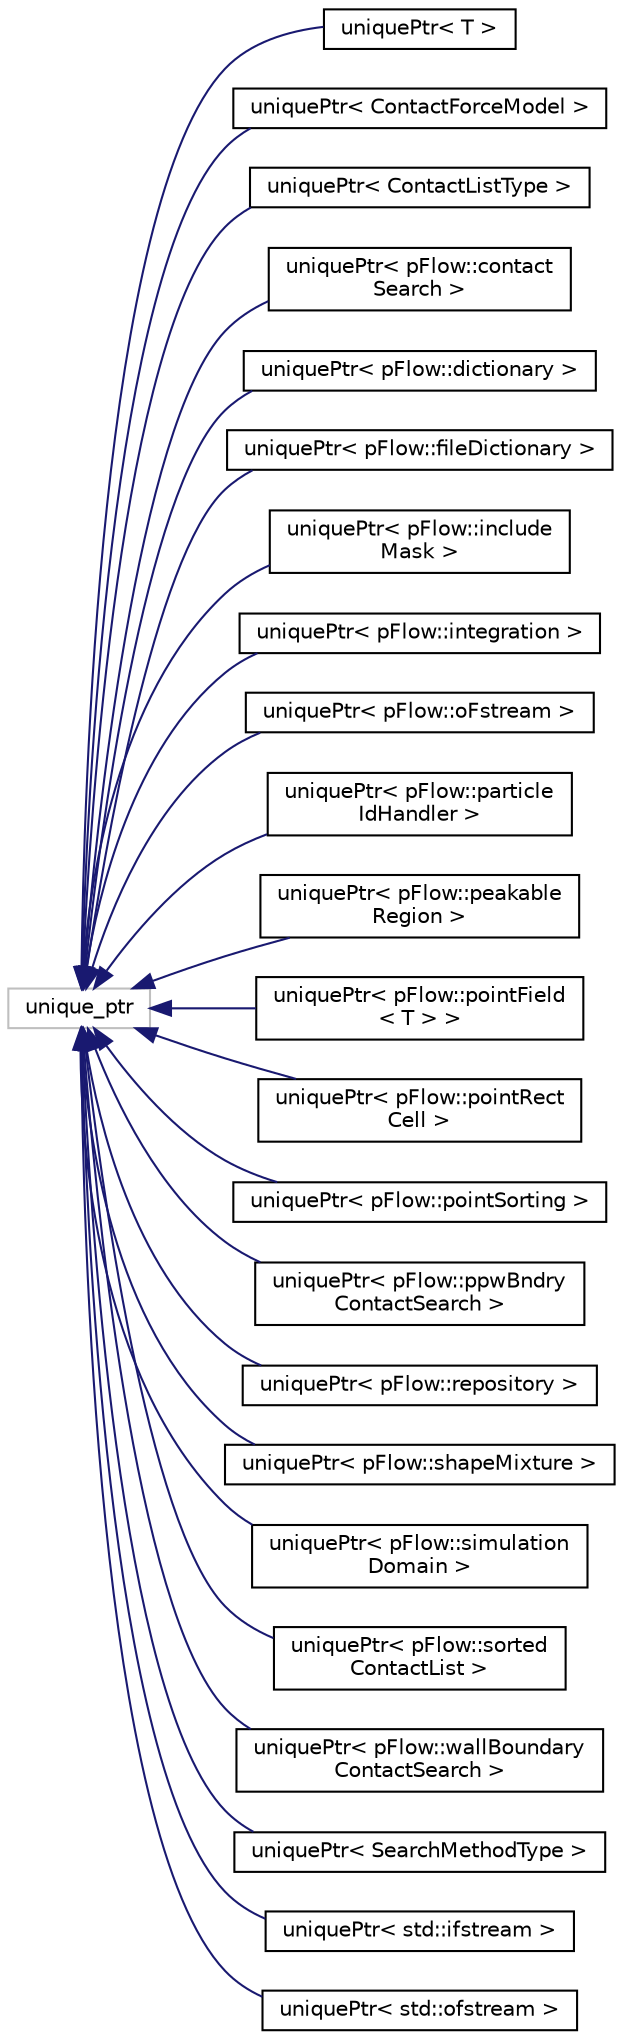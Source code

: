 digraph "Graphical Class Hierarchy"
{
 // LATEX_PDF_SIZE
  edge [fontname="Helvetica",fontsize="10",labelfontname="Helvetica",labelfontsize="10"];
  node [fontname="Helvetica",fontsize="10",shape=record];
  rankdir="LR";
  Node57 [label="unique_ptr",height=0.2,width=0.4,color="grey75", fillcolor="white", style="filled",tooltip=" "];
  Node57 -> Node0 [dir="back",color="midnightblue",fontsize="10",style="solid",fontname="Helvetica"];
  Node0 [label="uniquePtr\< T \>",height=0.2,width=0.4,color="black", fillcolor="white", style="filled",URL="$classpFlow_1_1uniquePtr.html",tooltip=" "];
  Node57 -> Node59 [dir="back",color="midnightblue",fontsize="10",style="solid",fontname="Helvetica"];
  Node59 [label="uniquePtr\< ContactForceModel \>",height=0.2,width=0.4,color="black", fillcolor="white", style="filled",URL="$classpFlow_1_1uniquePtr.html",tooltip=" "];
  Node57 -> Node60 [dir="back",color="midnightblue",fontsize="10",style="solid",fontname="Helvetica"];
  Node60 [label="uniquePtr\< ContactListType \>",height=0.2,width=0.4,color="black", fillcolor="white", style="filled",URL="$classpFlow_1_1uniquePtr.html",tooltip=" "];
  Node57 -> Node61 [dir="back",color="midnightblue",fontsize="10",style="solid",fontname="Helvetica"];
  Node61 [label="uniquePtr\< pFlow::contact\lSearch \>",height=0.2,width=0.4,color="black", fillcolor="white", style="filled",URL="$classpFlow_1_1uniquePtr.html",tooltip=" "];
  Node57 -> Node62 [dir="back",color="midnightblue",fontsize="10",style="solid",fontname="Helvetica"];
  Node62 [label="uniquePtr\< pFlow::dictionary \>",height=0.2,width=0.4,color="black", fillcolor="white", style="filled",URL="$classpFlow_1_1uniquePtr.html",tooltip=" "];
  Node57 -> Node63 [dir="back",color="midnightblue",fontsize="10",style="solid",fontname="Helvetica"];
  Node63 [label="uniquePtr\< pFlow::fileDictionary \>",height=0.2,width=0.4,color="black", fillcolor="white", style="filled",URL="$classpFlow_1_1uniquePtr.html",tooltip=" "];
  Node57 -> Node64 [dir="back",color="midnightblue",fontsize="10",style="solid",fontname="Helvetica"];
  Node64 [label="uniquePtr\< pFlow::include\lMask \>",height=0.2,width=0.4,color="black", fillcolor="white", style="filled",URL="$classpFlow_1_1uniquePtr.html",tooltip=" "];
  Node57 -> Node65 [dir="back",color="midnightblue",fontsize="10",style="solid",fontname="Helvetica"];
  Node65 [label="uniquePtr\< pFlow::integration \>",height=0.2,width=0.4,color="black", fillcolor="white", style="filled",URL="$classpFlow_1_1uniquePtr.html",tooltip=" "];
  Node57 -> Node66 [dir="back",color="midnightblue",fontsize="10",style="solid",fontname="Helvetica"];
  Node66 [label="uniquePtr\< pFlow::oFstream \>",height=0.2,width=0.4,color="black", fillcolor="white", style="filled",URL="$classpFlow_1_1uniquePtr.html",tooltip=" "];
  Node57 -> Node67 [dir="back",color="midnightblue",fontsize="10",style="solid",fontname="Helvetica"];
  Node67 [label="uniquePtr\< pFlow::particle\lIdHandler \>",height=0.2,width=0.4,color="black", fillcolor="white", style="filled",URL="$classpFlow_1_1uniquePtr.html",tooltip=" "];
  Node57 -> Node68 [dir="back",color="midnightblue",fontsize="10",style="solid",fontname="Helvetica"];
  Node68 [label="uniquePtr\< pFlow::peakable\lRegion \>",height=0.2,width=0.4,color="black", fillcolor="white", style="filled",URL="$classpFlow_1_1uniquePtr.html",tooltip=" "];
  Node57 -> Node69 [dir="back",color="midnightblue",fontsize="10",style="solid",fontname="Helvetica"];
  Node69 [label="uniquePtr\< pFlow::pointField\l\< T \> \>",height=0.2,width=0.4,color="black", fillcolor="white", style="filled",URL="$classpFlow_1_1uniquePtr.html",tooltip=" "];
  Node57 -> Node70 [dir="back",color="midnightblue",fontsize="10",style="solid",fontname="Helvetica"];
  Node70 [label="uniquePtr\< pFlow::pointRect\lCell \>",height=0.2,width=0.4,color="black", fillcolor="white", style="filled",URL="$classpFlow_1_1uniquePtr.html",tooltip=" "];
  Node57 -> Node71 [dir="back",color="midnightblue",fontsize="10",style="solid",fontname="Helvetica"];
  Node71 [label="uniquePtr\< pFlow::pointSorting \>",height=0.2,width=0.4,color="black", fillcolor="white", style="filled",URL="$classpFlow_1_1uniquePtr.html",tooltip=" "];
  Node57 -> Node72 [dir="back",color="midnightblue",fontsize="10",style="solid",fontname="Helvetica"];
  Node72 [label="uniquePtr\< pFlow::ppwBndry\lContactSearch \>",height=0.2,width=0.4,color="black", fillcolor="white", style="filled",URL="$classpFlow_1_1uniquePtr.html",tooltip=" "];
  Node57 -> Node73 [dir="back",color="midnightblue",fontsize="10",style="solid",fontname="Helvetica"];
  Node73 [label="uniquePtr\< pFlow::repository \>",height=0.2,width=0.4,color="black", fillcolor="white", style="filled",URL="$classpFlow_1_1uniquePtr.html",tooltip=" "];
  Node57 -> Node74 [dir="back",color="midnightblue",fontsize="10",style="solid",fontname="Helvetica"];
  Node74 [label="uniquePtr\< pFlow::shapeMixture \>",height=0.2,width=0.4,color="black", fillcolor="white", style="filled",URL="$classpFlow_1_1uniquePtr.html",tooltip=" "];
  Node57 -> Node75 [dir="back",color="midnightblue",fontsize="10",style="solid",fontname="Helvetica"];
  Node75 [label="uniquePtr\< pFlow::simulation\lDomain \>",height=0.2,width=0.4,color="black", fillcolor="white", style="filled",URL="$classpFlow_1_1uniquePtr.html",tooltip=" "];
  Node57 -> Node76 [dir="back",color="midnightblue",fontsize="10",style="solid",fontname="Helvetica"];
  Node76 [label="uniquePtr\< pFlow::sorted\lContactList \>",height=0.2,width=0.4,color="black", fillcolor="white", style="filled",URL="$classpFlow_1_1uniquePtr.html",tooltip=" "];
  Node57 -> Node77 [dir="back",color="midnightblue",fontsize="10",style="solid",fontname="Helvetica"];
  Node77 [label="uniquePtr\< pFlow::wallBoundary\lContactSearch \>",height=0.2,width=0.4,color="black", fillcolor="white", style="filled",URL="$classpFlow_1_1uniquePtr.html",tooltip=" "];
  Node57 -> Node78 [dir="back",color="midnightblue",fontsize="10",style="solid",fontname="Helvetica"];
  Node78 [label="uniquePtr\< SearchMethodType \>",height=0.2,width=0.4,color="black", fillcolor="white", style="filled",URL="$classpFlow_1_1uniquePtr.html",tooltip=" "];
  Node57 -> Node79 [dir="back",color="midnightblue",fontsize="10",style="solid",fontname="Helvetica"];
  Node79 [label="uniquePtr\< std::ifstream \>",height=0.2,width=0.4,color="black", fillcolor="white", style="filled",URL="$classpFlow_1_1uniquePtr.html",tooltip=" "];
  Node57 -> Node80 [dir="back",color="midnightblue",fontsize="10",style="solid",fontname="Helvetica"];
  Node80 [label="uniquePtr\< std::ofstream \>",height=0.2,width=0.4,color="black", fillcolor="white", style="filled",URL="$classpFlow_1_1uniquePtr.html",tooltip=" "];
}
